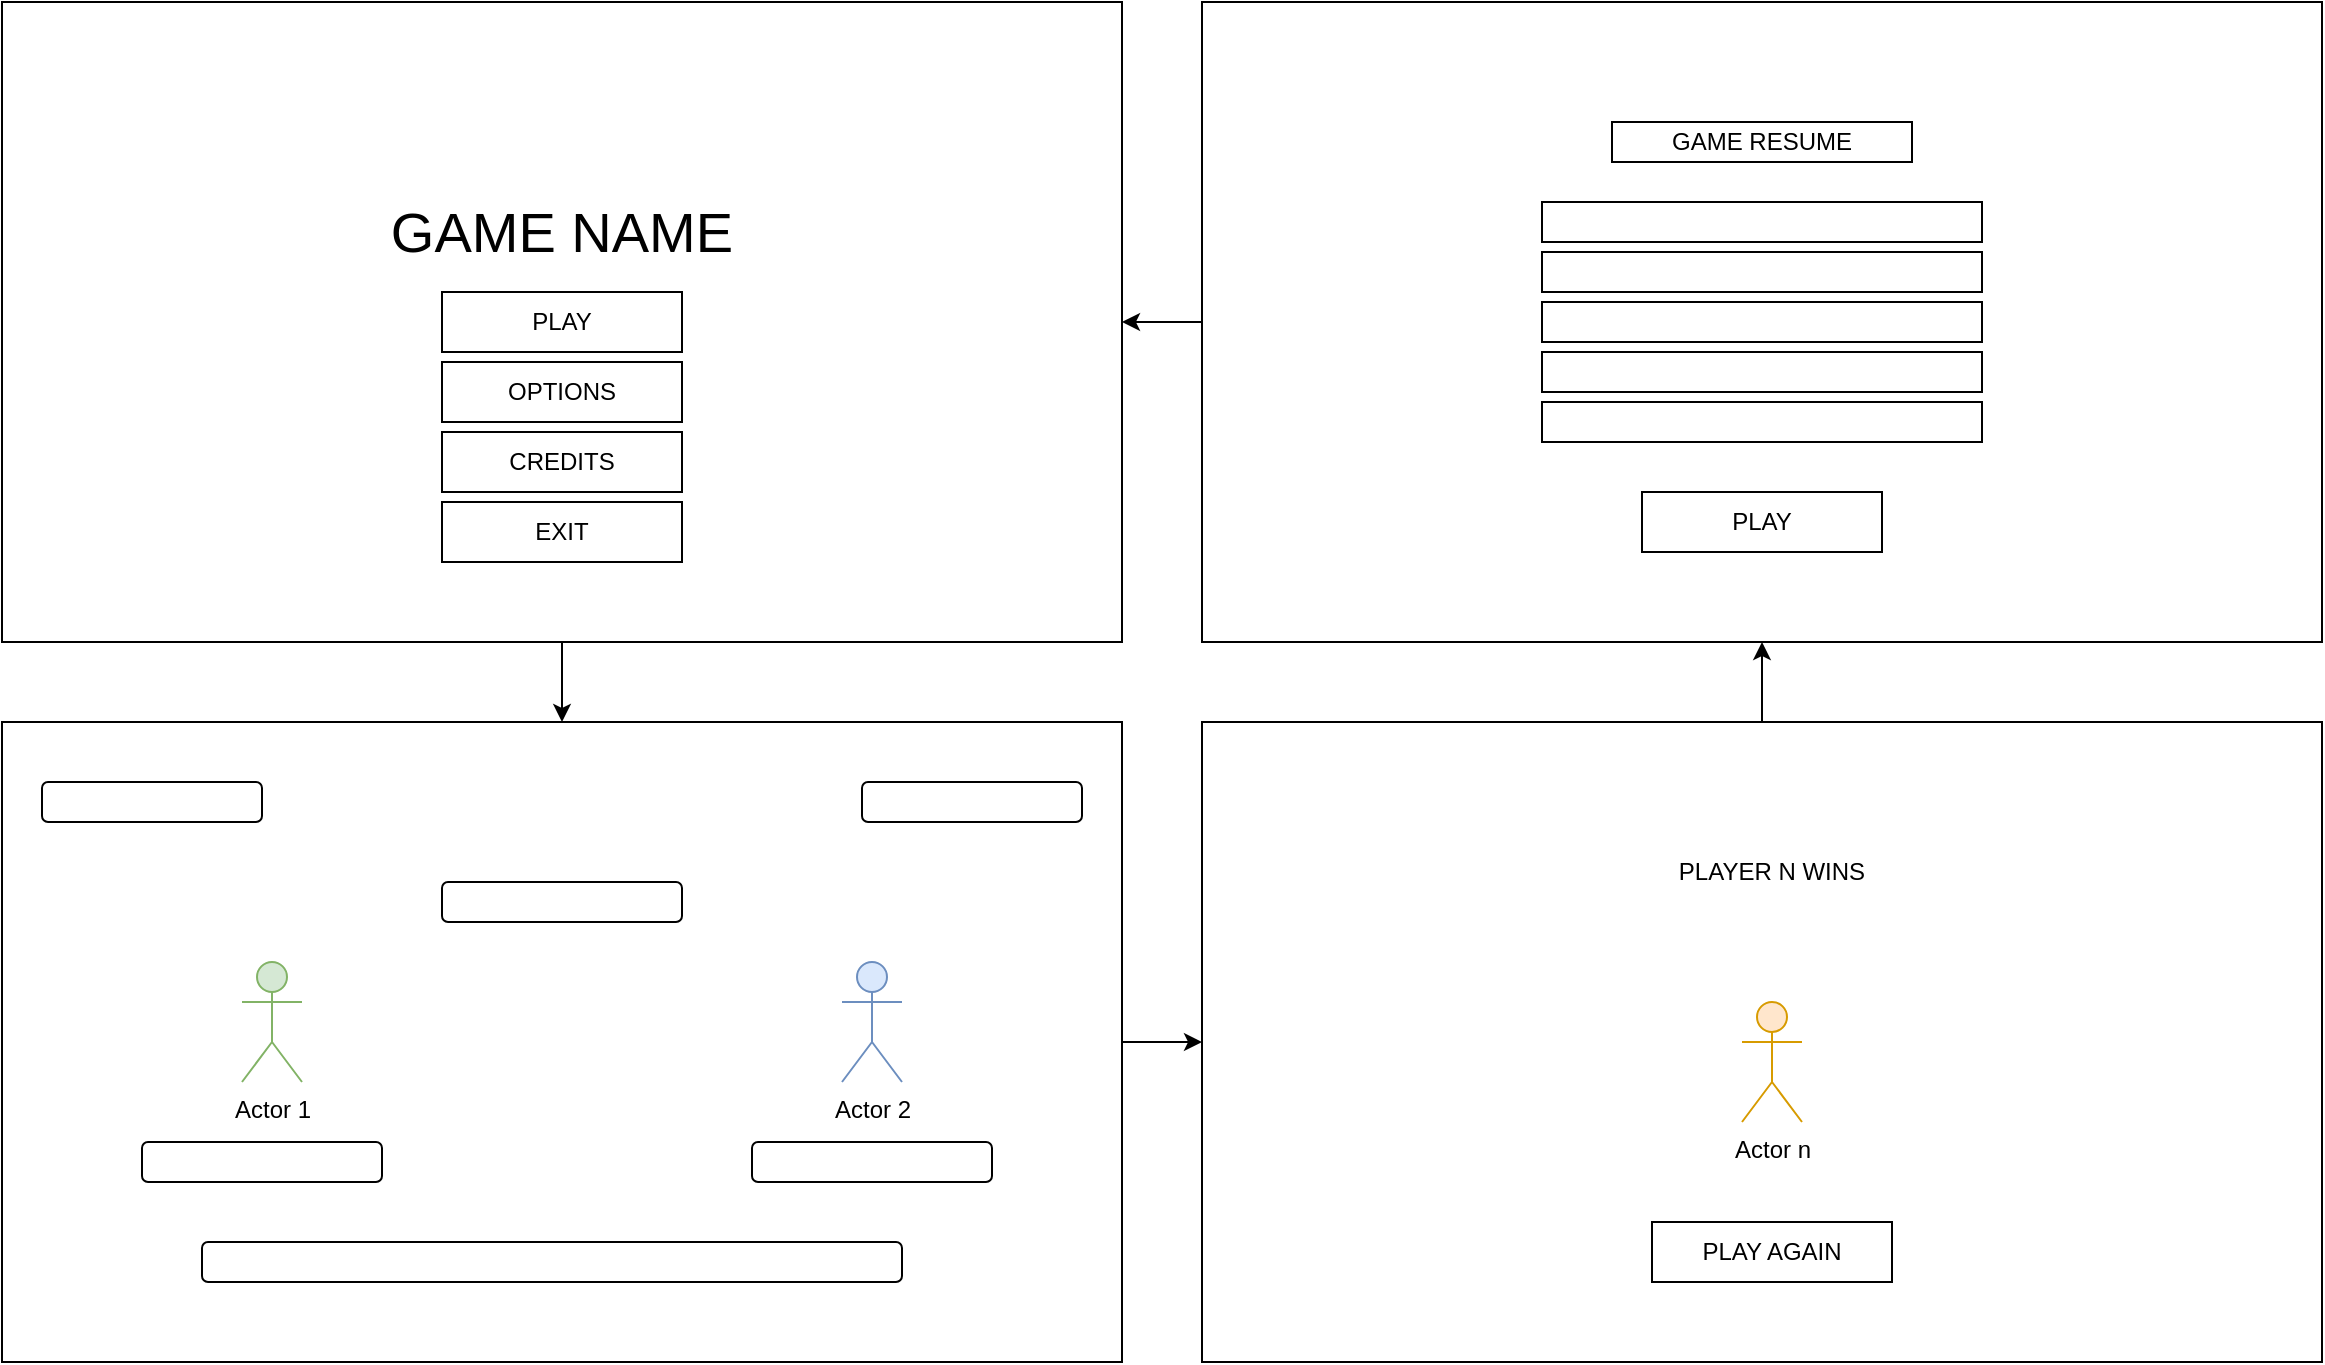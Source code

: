 <mxfile version="24.7.16">
  <diagram name="Page-1" id="udALuEDcRqOwcgM6__ES">
    <mxGraphModel dx="1148" dy="780" grid="1" gridSize="10" guides="1" tooltips="1" connect="1" arrows="1" fold="1" page="1" pageScale="1" pageWidth="850" pageHeight="1100" math="0" shadow="0">
      <root>
        <mxCell id="0" />
        <mxCell id="1" parent="0" />
        <mxCell id="aeJEVVN0T8NgWuVyx0aS-19" style="edgeStyle=orthogonalEdgeStyle;rounded=0;orthogonalLoop=1;jettySize=auto;html=1;exitX=0.5;exitY=1;exitDx=0;exitDy=0;" edge="1" parent="1" source="5AajTI3ZdKYeNRsbxb_k-1" target="5AajTI3ZdKYeNRsbxb_k-4">
          <mxGeometry relative="1" as="geometry" />
        </mxCell>
        <mxCell id="5AajTI3ZdKYeNRsbxb_k-1" value="" style="rounded=0;whiteSpace=wrap;html=1;" parent="1" vertex="1">
          <mxGeometry x="120" y="320" width="560" height="320" as="geometry" />
        </mxCell>
        <mxCell id="aeJEVVN0T8NgWuVyx0aS-31" style="edgeStyle=orthogonalEdgeStyle;rounded=0;orthogonalLoop=1;jettySize=auto;html=1;exitX=0;exitY=0.5;exitDx=0;exitDy=0;" edge="1" parent="1" source="5AajTI3ZdKYeNRsbxb_k-3" target="5AajTI3ZdKYeNRsbxb_k-1">
          <mxGeometry relative="1" as="geometry" />
        </mxCell>
        <mxCell id="5AajTI3ZdKYeNRsbxb_k-3" value="" style="rounded=0;whiteSpace=wrap;html=1;" parent="1" vertex="1">
          <mxGeometry x="720" y="320" width="560" height="320" as="geometry" />
        </mxCell>
        <mxCell id="aeJEVVN0T8NgWuVyx0aS-20" style="edgeStyle=orthogonalEdgeStyle;rounded=0;orthogonalLoop=1;jettySize=auto;html=1;exitX=1;exitY=0.5;exitDx=0;exitDy=0;" edge="1" parent="1" source="5AajTI3ZdKYeNRsbxb_k-4" target="5AajTI3ZdKYeNRsbxb_k-5">
          <mxGeometry relative="1" as="geometry" />
        </mxCell>
        <mxCell id="5AajTI3ZdKYeNRsbxb_k-4" value="" style="rounded=0;whiteSpace=wrap;html=1;" parent="1" vertex="1">
          <mxGeometry x="120" y="680" width="560" height="320" as="geometry" />
        </mxCell>
        <mxCell id="aeJEVVN0T8NgWuVyx0aS-21" style="edgeStyle=orthogonalEdgeStyle;rounded=0;orthogonalLoop=1;jettySize=auto;html=1;exitX=0.5;exitY=0;exitDx=0;exitDy=0;" edge="1" parent="1" source="5AajTI3ZdKYeNRsbxb_k-5" target="5AajTI3ZdKYeNRsbxb_k-3">
          <mxGeometry relative="1" as="geometry" />
        </mxCell>
        <mxCell id="5AajTI3ZdKYeNRsbxb_k-5" value="" style="rounded=0;whiteSpace=wrap;html=1;" parent="1" vertex="1">
          <mxGeometry x="720" y="680" width="560" height="320" as="geometry" />
        </mxCell>
        <mxCell id="aeJEVVN0T8NgWuVyx0aS-1" value="PLAY&lt;span style=&quot;color: rgba(0, 0, 0, 0); font-family: monospace; font-size: 0px; text-align: start; text-wrap: nowrap;&quot;&gt;%3CmxGraphModel%3E%3Croot%3E%3CmxCell%20id%3D%220%22%2F%3E%3CmxCell%20id%3D%221%22%20parent%3D%220%22%2F%3E%3CmxCell%20id%3D%222%22%20value%3D%22%22%20style%3D%22rounded%3D0%3BwhiteSpace%3Dwrap%3Bhtml%3D1%3B%22%20vertex%3D%221%22%20parent%3D%221%22%3E%3CmxGeometry%20x%3D%22120%22%20y%3D%22320%22%20width%3D%22560%22%20height%3D%22320%22%20as%3D%22geometry%22%2F%3E%3C%2FmxCell%3E%3CmxCell%20id%3D%223%22%20value%3D%22%22%20style%3D%22rounded%3D0%3BwhiteSpace%3Dwrap%3Bhtml%3D1%3B%22%20vertex%3D%221%22%20parent%3D%221%22%3E%3CmxGeometry%20x%3D%22720%22%20y%3D%22320%22%20width%3D%22560%22%20height%3D%22320%22%20as%3D%22geometry%22%2F%3E%3C%2FmxCell%3E%3C%2Froot%3E%3C%2FmxGraphModel%3E&lt;/span&gt;" style="rounded=0;whiteSpace=wrap;html=1;" vertex="1" parent="1">
          <mxGeometry x="340" y="465" width="120" height="30" as="geometry" />
        </mxCell>
        <mxCell id="aeJEVVN0T8NgWuVyx0aS-2" value="OPTIONS&lt;span style=&quot;color: rgba(0, 0, 0, 0); font-family: monospace; font-size: 0px; text-align: start; text-wrap: nowrap;&quot;&gt;%3CmxGraphModel%3E%3Croot%3E%3CmxCell%20id%3D%220%22%2F%3E%3CmxCell%20id%3D%221%22%20parent%3D%220%22%2F%3E%3CmxCell%20id%3D%222%22%20value%3D%22%22%20style%3D%22rounded%3D0%3BwhiteSpace%3Dwrap%3Bhtml%3D1%3B%22%20vertex%3D%221%22%20parent%3D%221%22%3E%3CmxGeometry%20x%3D%22120%22%20y%3D%22320%22%20width%3D%22560%22%20height%3D%22320%22%20as%3D%22geometry%22%2F%3E%3C%2FmxCell%3E%3CmxCell%20id%3D%223%22%20value%3D%22%22%20style%3D%22rounded%3D0%3BwhiteSpace%3Dwrap%3Bhtml%3D1%3B%22%20vertex%3D%221%22%20parent%3D%221%22%3E%3CmxGeometry%20x%3D%22720%22%20y%3D%22320%22%20width%3D%22560%22%20height%3D%22320%22%20as%3D%22geometry%22%2F%3E%3C%2FmxCell%3E%3C%2Froot%3E%3C%2FmxGraphModel%3E&lt;/span&gt;" style="rounded=0;whiteSpace=wrap;html=1;" vertex="1" parent="1">
          <mxGeometry x="340" y="500" width="120" height="30" as="geometry" />
        </mxCell>
        <mxCell id="aeJEVVN0T8NgWuVyx0aS-3" value="CREDITS" style="rounded=0;whiteSpace=wrap;html=1;" vertex="1" parent="1">
          <mxGeometry x="340" y="535" width="120" height="30" as="geometry" />
        </mxCell>
        <mxCell id="aeJEVVN0T8NgWuVyx0aS-5" value="EXIT" style="rounded=0;whiteSpace=wrap;html=1;" vertex="1" parent="1">
          <mxGeometry x="340" y="570" width="120" height="30" as="geometry" />
        </mxCell>
        <mxCell id="aeJEVVN0T8NgWuVyx0aS-6" value="&lt;font style=&quot;font-size: 28px;&quot;&gt;GAME NAME&lt;/font&gt;" style="text;html=1;align=center;verticalAlign=middle;whiteSpace=wrap;rounded=0;" vertex="1" parent="1">
          <mxGeometry x="300" y="420" width="200" height="30" as="geometry" />
        </mxCell>
        <mxCell id="aeJEVVN0T8NgWuVyx0aS-7" value="Actor 1" style="shape=umlActor;verticalLabelPosition=bottom;verticalAlign=top;html=1;outlineConnect=0;fillColor=#d5e8d4;strokeColor=#82b366;" vertex="1" parent="1">
          <mxGeometry x="240" y="800" width="30" height="60" as="geometry" />
        </mxCell>
        <mxCell id="aeJEVVN0T8NgWuVyx0aS-8" value="Actor 2" style="shape=umlActor;verticalLabelPosition=bottom;verticalAlign=top;html=1;outlineConnect=0;fillColor=#dae8fc;strokeColor=#6c8ebf;" vertex="1" parent="1">
          <mxGeometry x="540" y="800" width="30" height="60" as="geometry" />
        </mxCell>
        <mxCell id="aeJEVVN0T8NgWuVyx0aS-9" value="" style="rounded=1;whiteSpace=wrap;html=1;" vertex="1" parent="1">
          <mxGeometry x="190" y="890" width="120" height="20" as="geometry" />
        </mxCell>
        <mxCell id="aeJEVVN0T8NgWuVyx0aS-10" value="" style="rounded=1;whiteSpace=wrap;html=1;" vertex="1" parent="1">
          <mxGeometry x="495" y="890" width="120" height="20" as="geometry" />
        </mxCell>
        <mxCell id="aeJEVVN0T8NgWuVyx0aS-11" value="" style="rounded=1;whiteSpace=wrap;html=1;" vertex="1" parent="1">
          <mxGeometry x="340" y="760" width="120" height="20" as="geometry" />
        </mxCell>
        <mxCell id="aeJEVVN0T8NgWuVyx0aS-12" value="" style="rounded=1;whiteSpace=wrap;html=1;" vertex="1" parent="1">
          <mxGeometry x="220" y="940" width="350" height="20" as="geometry" />
        </mxCell>
        <mxCell id="aeJEVVN0T8NgWuVyx0aS-13" value="" style="rounded=1;whiteSpace=wrap;html=1;" vertex="1" parent="1">
          <mxGeometry x="550" y="710" width="110" height="20" as="geometry" />
        </mxCell>
        <mxCell id="aeJEVVN0T8NgWuVyx0aS-14" value="" style="rounded=1;whiteSpace=wrap;html=1;" vertex="1" parent="1">
          <mxGeometry x="140" y="710" width="110" height="20" as="geometry" />
        </mxCell>
        <mxCell id="aeJEVVN0T8NgWuVyx0aS-15" value="Actor n" style="shape=umlActor;verticalLabelPosition=bottom;verticalAlign=top;html=1;outlineConnect=0;fillColor=#ffe6cc;strokeColor=#d79b00;" vertex="1" parent="1">
          <mxGeometry x="990" y="820" width="30" height="60" as="geometry" />
        </mxCell>
        <mxCell id="aeJEVVN0T8NgWuVyx0aS-16" value="PLAYER N WINS" style="text;html=1;align=center;verticalAlign=middle;whiteSpace=wrap;rounded=0;" vertex="1" parent="1">
          <mxGeometry x="870" y="740" width="270" height="30" as="geometry" />
        </mxCell>
        <mxCell id="aeJEVVN0T8NgWuVyx0aS-18" value="PLAY AGAIN&lt;span style=&quot;color: rgba(0, 0, 0, 0); font-family: monospace; font-size: 0px; text-align: start; text-wrap: nowrap;&quot;&gt;%3CmxGraphModel%3E%3Croot%3E%3CmxCell%20id%3D%220%22%2F%3E%3CmxCell%20id%3D%221%22%20parent%3D%220%22%2F%3E%3CmxCell%20id%3D%222%22%20value%3D%22%22%20style%3D%22rounded%3D0%3BwhiteSpace%3Dwrap%3Bhtml%3D1%3B%22%20vertex%3D%221%22%20parent%3D%221%22%3E%3CmxGeometry%20x%3D%22120%22%20y%3D%22320%22%20width%3D%22560%22%20height%3D%22320%22%20as%3D%22geometry%22%2F%3E%3C%2FmxCell%3E%3CmxCell%20id%3D%223%22%20value%3D%22%22%20style%3D%22rounded%3D0%3BwhiteSpace%3Dwrap%3Bhtml%3D1%3B%22%20vertex%3D%221%22%20parent%3D%221%22%3E%3CmxGeometry%20x%3D%22720%22%20y%3D%22320%22%20width%3D%22560%22%20height%3D%22320%22%20as%3D%22geometry%22%2F%3E%3C%2FmxCell%3E%3C%2Froot%3E%3C%2FmxGraphModel%3E AGAIN&lt;/span&gt;" style="rounded=0;whiteSpace=wrap;html=1;" vertex="1" parent="1">
          <mxGeometry x="945" y="930" width="120" height="30" as="geometry" />
        </mxCell>
        <mxCell id="aeJEVVN0T8NgWuVyx0aS-22" value="GAME RESUME" style="rounded=0;whiteSpace=wrap;html=1;" vertex="1" parent="1">
          <mxGeometry x="925" y="380" width="150" height="20" as="geometry" />
        </mxCell>
        <mxCell id="aeJEVVN0T8NgWuVyx0aS-24" value="" style="rounded=0;whiteSpace=wrap;html=1;" vertex="1" parent="1">
          <mxGeometry x="890" y="420" width="220" height="20" as="geometry" />
        </mxCell>
        <mxCell id="aeJEVVN0T8NgWuVyx0aS-25" value="" style="rounded=0;whiteSpace=wrap;html=1;" vertex="1" parent="1">
          <mxGeometry x="890" y="445" width="220" height="20" as="geometry" />
        </mxCell>
        <mxCell id="aeJEVVN0T8NgWuVyx0aS-26" value="" style="rounded=0;whiteSpace=wrap;html=1;" vertex="1" parent="1">
          <mxGeometry x="890" y="470" width="220" height="20" as="geometry" />
        </mxCell>
        <mxCell id="aeJEVVN0T8NgWuVyx0aS-27" value="" style="rounded=0;whiteSpace=wrap;html=1;" vertex="1" parent="1">
          <mxGeometry x="890" y="495" width="220" height="20" as="geometry" />
        </mxCell>
        <mxCell id="aeJEVVN0T8NgWuVyx0aS-28" value="" style="rounded=0;whiteSpace=wrap;html=1;" vertex="1" parent="1">
          <mxGeometry x="890" y="520" width="220" height="20" as="geometry" />
        </mxCell>
        <mxCell id="aeJEVVN0T8NgWuVyx0aS-32" value="PLAY&lt;span style=&quot;color: rgba(0, 0, 0, 0); font-family: monospace; font-size: 0px; text-align: start; text-wrap: nowrap;&quot;&gt;%3CmxGraphModel%3E%3Croot%3E%3CmxCell%20id%3D%220%22%2F%3E%3CmxCell%20id%3D%221%22%20parent%3D%220%22%2F%3E%3CmxCell%20id%3D%222%22%20value%3D%22%22%20style%3D%22rounded%3D0%3BwhiteSpace%3Dwrap%3Bhtml%3D1%3B%22%20vertex%3D%221%22%20parent%3D%221%22%3E%3CmxGeometry%20x%3D%22120%22%20y%3D%22320%22%20width%3D%22560%22%20height%3D%22320%22%20as%3D%22geometry%22%2F%3E%3C%2FmxCell%3E%3CmxCell%20id%3D%223%22%20value%3D%22%22%20style%3D%22rounded%3D0%3BwhiteSpace%3Dwrap%3Bhtml%3D1%3B%22%20vertex%3D%221%22%20parent%3D%221%22%3E%3CmxGeometry%20x%3D%22720%22%20y%3D%22320%22%20width%3D%22560%22%20height%3D%22320%22%20as%3D%22geometry%22%2F%3E%3C%2FmxCell%3E%3C%2Froot%3E%3C%2FmxGraphModel%3E&lt;/span&gt;" style="rounded=0;whiteSpace=wrap;html=1;" vertex="1" parent="1">
          <mxGeometry x="940" y="565" width="120" height="30" as="geometry" />
        </mxCell>
      </root>
    </mxGraphModel>
  </diagram>
</mxfile>
